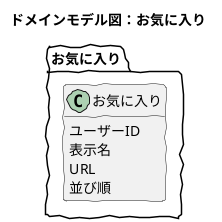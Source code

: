@startuml
skinparam handwritten true
skinparam backgroundColor white
hide method

title ドメインモデル図：お気に入り

package お気に入り {
	
	class お気に入り {
		ユーザーID
		表示名
		URL
		並び順
	}
	
}

@enduml
